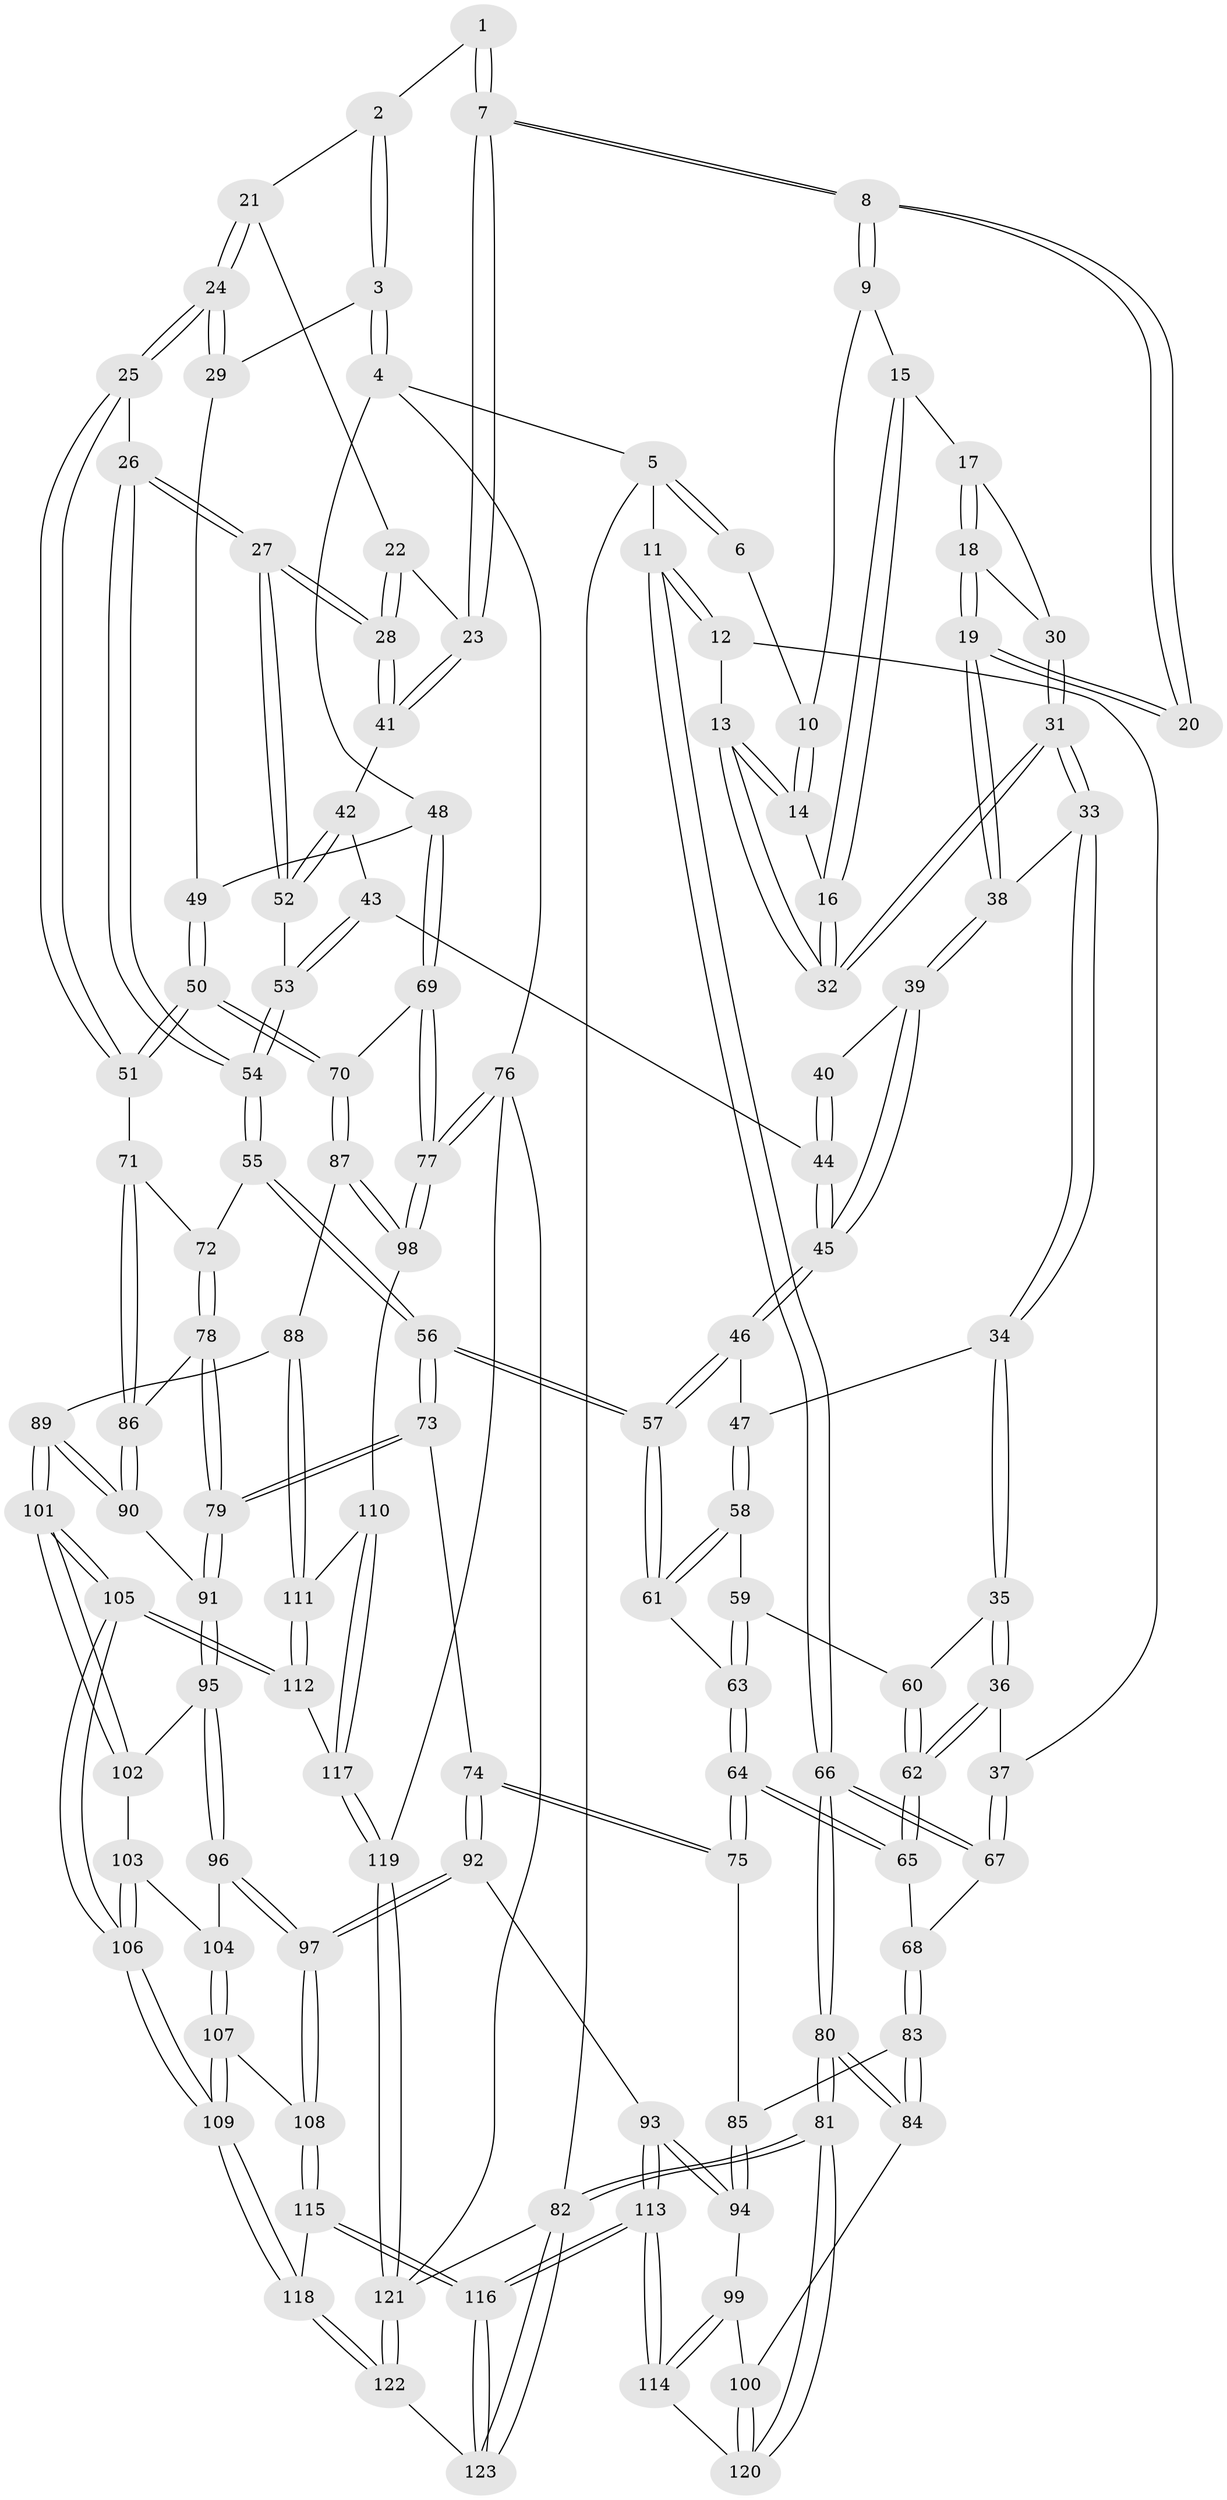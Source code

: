// coarse degree distribution, {3: 0.19117647058823528, 4: 0.45588235294117646, 5: 0.3088235294117647, 6: 0.029411764705882353, 2: 0.014705882352941176}
// Generated by graph-tools (version 1.1) at 2025/42/03/06/25 10:42:30]
// undirected, 123 vertices, 304 edges
graph export_dot {
graph [start="1"]
  node [color=gray90,style=filled];
  1 [pos="+0.3987425195446279+0"];
  2 [pos="+0.6674996241454312+0"];
  3 [pos="+1+0"];
  4 [pos="+1+0"];
  5 [pos="+0+0"];
  6 [pos="+0.2804160569098357+0"];
  7 [pos="+0.45431080964011994+0.12246208412222966"];
  8 [pos="+0.4333361830675988+0.12066836365257758"];
  9 [pos="+0.2785214807107802+0"];
  10 [pos="+0.2739220118415662+0"];
  11 [pos="+0+0"];
  12 [pos="+0.12474443997397236+0.06705790064945598"];
  13 [pos="+0.13333542747767066+0.06289070755455349"];
  14 [pos="+0.1861158937418648+0"];
  15 [pos="+0.28897683565065596+0"];
  16 [pos="+0.22594829005897518+0.08874597826581958"];
  17 [pos="+0.29116499270340324+0"];
  18 [pos="+0.3485049020584081+0.09175441238884563"];
  19 [pos="+0.35145518888458227+0.09652330844318907"];
  20 [pos="+0.42019351483804696+0.12240514500717731"];
  21 [pos="+0.6666476604686408+0"];
  22 [pos="+0.6401723907069382+0"];
  23 [pos="+0.45985344284867363+0.12479308210280884"];
  24 [pos="+0.6927990688888123+0.19215659640048158"];
  25 [pos="+0.6747995318795663+0.23812724793555493"];
  26 [pos="+0.6314222683211661+0.22357025778933529"];
  27 [pos="+0.6200882399204186+0.21551609887142983"];
  28 [pos="+0.5627743539465686+0.1660150728301858"];
  29 [pos="+0.737180315207+0.15111717296527252"];
  30 [pos="+0.27137919751649864+0.0741217923473022"];
  31 [pos="+0.2402277981541684+0.1385763885332421"];
  32 [pos="+0.2335774256288045+0.12976322644847493"];
  33 [pos="+0.24326484541288537+0.1507898409087051"];
  34 [pos="+0.1994567887474929+0.1899374116082196"];
  35 [pos="+0.09623239949302362+0.21362586839580316"];
  36 [pos="+0.05707397241690059+0.2099325384499455"];
  37 [pos="+0.047945510799300935+0.2072667395226717"];
  38 [pos="+0.2519134929838254+0.15282175765669764"];
  39 [pos="+0.29861244309544427+0.1898815031003115"];
  40 [pos="+0.38678671020716027+0.15402017795446418"];
  41 [pos="+0.46710278769368035+0.13180213406717894"];
  42 [pos="+0.4422439140288246+0.2014995578816768"];
  43 [pos="+0.36509434387625217+0.23880650453992236"];
  44 [pos="+0.3608294810973386+0.237114035374101"];
  45 [pos="+0.3184870869155172+0.24442506728205296"];
  46 [pos="+0.30924912531695314+0.26450903649475316"];
  47 [pos="+0.24364338615088807+0.269388166223097"];
  48 [pos="+1+0"];
  49 [pos="+0.8264679740463279+0.1210573642818578"];
  50 [pos="+0.9162941547790557+0.3906192236110313"];
  51 [pos="+0.7084597377558242+0.28887012153674224"];
  52 [pos="+0.4374512792232474+0.2665936057069053"];
  53 [pos="+0.4258313197441793+0.29592685629580645"];
  54 [pos="+0.4302691967392945+0.35713985511394003"];
  55 [pos="+0.42844102474970325+0.36181264370005173"];
  56 [pos="+0.36629506152710384+0.4028693988893442"];
  57 [pos="+0.3381372277948794+0.36146698137390504"];
  58 [pos="+0.23180371121388396+0.2906278762261341"];
  59 [pos="+0.19327801438411193+0.3007562714453531"];
  60 [pos="+0.17798634943343866+0.2959098427190677"];
  61 [pos="+0.24627252072996278+0.3246501543704306"];
  62 [pos="+0.14372229390138164+0.36417014514420293"];
  63 [pos="+0.2036469443808079+0.3772706147289623"];
  64 [pos="+0.19385247628355687+0.4086846589691254"];
  65 [pos="+0.14607425755795708+0.3810603884312648"];
  66 [pos="+0+0.13848811734015531"];
  67 [pos="+0.046318274239338486+0.20752628530055398"];
  68 [pos="+0.052875994476974185+0.40067165324424436"];
  69 [pos="+1+0.35662965297421734"];
  70 [pos="+0.9327031576349684+0.39936599686160107"];
  71 [pos="+0.6189218110279258+0.3861709687235648"];
  72 [pos="+0.5052039192874065+0.3972129191831975"];
  73 [pos="+0.3378205692002995+0.4696825856775529"];
  74 [pos="+0.327792537129359+0.47643132798120325"];
  75 [pos="+0.22059601030521317+0.4527128224377081"];
  76 [pos="+1+1"];
  77 [pos="+1+0.8264424025975982"];
  78 [pos="+0.5213484900627574+0.5146528427400188"];
  79 [pos="+0.4782289954525618+0.5403760213500522"];
  80 [pos="+0+0.6118233936718784"];
  81 [pos="+0+1"];
  82 [pos="+0+1"];
  83 [pos="+0+0.5228675049914149"];
  84 [pos="+0+0.6113364759318728"];
  85 [pos="+0.1166922354822239+0.5262180610256822"];
  86 [pos="+0.5972680700460783+0.5072879102695106"];
  87 [pos="+0.8553016552731545+0.5221115820792284"];
  88 [pos="+0.7999253983892523+0.5890342938089151"];
  89 [pos="+0.7423000419634085+0.6141038103438871"];
  90 [pos="+0.6620071685997423+0.5739321900114506"];
  91 [pos="+0.48970224854086764+0.6422944157230968"];
  92 [pos="+0.2891228728878218+0.669424913711753"];
  93 [pos="+0.27681975971196227+0.6743716909190057"];
  94 [pos="+0.21406465224752544+0.6584907691116163"];
  95 [pos="+0.48808232891057457+0.647978986884986"];
  96 [pos="+0.4814726207786015+0.661642690676161"];
  97 [pos="+0.4214421608724975+0.7317519551473661"];
  98 [pos="+1+0.781515388283236"];
  99 [pos="+0.06596159006997768+0.7052706193800036"];
  100 [pos="+0+0.6436991450834884"];
  101 [pos="+0.7297371795635174+0.6362492816715444"];
  102 [pos="+0.6621987225670342+0.6697025730708549"];
  103 [pos="+0.6056972034419194+0.7128256635572006"];
  104 [pos="+0.6043058462728813+0.7135531485698716"];
  105 [pos="+0.7056611608509317+0.8659856616810698"];
  106 [pos="+0.6946018090320757+0.8785295112488228"];
  107 [pos="+0.5770605177924032+0.7604917977144433"];
  108 [pos="+0.43495346072074786+0.7692939092672917"];
  109 [pos="+0.6822284195635236+0.8942426410051514"];
  110 [pos="+0.9358533351933807+0.788022198507694"];
  111 [pos="+0.8645320863912898+0.7172252989423782"];
  112 [pos="+0.772540461593627+0.8528226072926368"];
  113 [pos="+0.19017113779022057+0.8802260632134403"];
  114 [pos="+0.1734236333933004+0.8759332288718943"];
  115 [pos="+0.435313839490829+0.7794753891396936"];
  116 [pos="+0.2905184738162469+1"];
  117 [pos="+0.8801393232134128+0.863359577078439"];
  118 [pos="+0.6420619278642878+0.9832894701710843"];
  119 [pos="+0.8903218222434374+0.8935113243989818"];
  120 [pos="+0.12618210336358018+0.8846340236922776"];
  121 [pos="+0.8466032502893928+1"];
  122 [pos="+0.6349489787563095+1"];
  123 [pos="+0.3184454484048507+1"];
  1 -- 2;
  1 -- 7;
  1 -- 7;
  2 -- 3;
  2 -- 3;
  2 -- 21;
  3 -- 4;
  3 -- 4;
  3 -- 29;
  4 -- 5;
  4 -- 48;
  4 -- 76;
  5 -- 6;
  5 -- 6;
  5 -- 11;
  5 -- 82;
  6 -- 10;
  7 -- 8;
  7 -- 8;
  7 -- 23;
  7 -- 23;
  8 -- 9;
  8 -- 9;
  8 -- 20;
  8 -- 20;
  9 -- 10;
  9 -- 15;
  10 -- 14;
  10 -- 14;
  11 -- 12;
  11 -- 12;
  11 -- 66;
  11 -- 66;
  12 -- 13;
  12 -- 37;
  13 -- 14;
  13 -- 14;
  13 -- 32;
  13 -- 32;
  14 -- 16;
  15 -- 16;
  15 -- 16;
  15 -- 17;
  16 -- 32;
  16 -- 32;
  17 -- 18;
  17 -- 18;
  17 -- 30;
  18 -- 19;
  18 -- 19;
  18 -- 30;
  19 -- 20;
  19 -- 20;
  19 -- 38;
  19 -- 38;
  21 -- 22;
  21 -- 24;
  21 -- 24;
  22 -- 23;
  22 -- 28;
  22 -- 28;
  23 -- 41;
  23 -- 41;
  24 -- 25;
  24 -- 25;
  24 -- 29;
  24 -- 29;
  25 -- 26;
  25 -- 51;
  25 -- 51;
  26 -- 27;
  26 -- 27;
  26 -- 54;
  26 -- 54;
  27 -- 28;
  27 -- 28;
  27 -- 52;
  27 -- 52;
  28 -- 41;
  28 -- 41;
  29 -- 49;
  30 -- 31;
  30 -- 31;
  31 -- 32;
  31 -- 32;
  31 -- 33;
  31 -- 33;
  33 -- 34;
  33 -- 34;
  33 -- 38;
  34 -- 35;
  34 -- 35;
  34 -- 47;
  35 -- 36;
  35 -- 36;
  35 -- 60;
  36 -- 37;
  36 -- 62;
  36 -- 62;
  37 -- 67;
  37 -- 67;
  38 -- 39;
  38 -- 39;
  39 -- 40;
  39 -- 45;
  39 -- 45;
  40 -- 44;
  40 -- 44;
  41 -- 42;
  42 -- 43;
  42 -- 52;
  42 -- 52;
  43 -- 44;
  43 -- 53;
  43 -- 53;
  44 -- 45;
  44 -- 45;
  45 -- 46;
  45 -- 46;
  46 -- 47;
  46 -- 57;
  46 -- 57;
  47 -- 58;
  47 -- 58;
  48 -- 49;
  48 -- 69;
  48 -- 69;
  49 -- 50;
  49 -- 50;
  50 -- 51;
  50 -- 51;
  50 -- 70;
  50 -- 70;
  51 -- 71;
  52 -- 53;
  53 -- 54;
  53 -- 54;
  54 -- 55;
  54 -- 55;
  55 -- 56;
  55 -- 56;
  55 -- 72;
  56 -- 57;
  56 -- 57;
  56 -- 73;
  56 -- 73;
  57 -- 61;
  57 -- 61;
  58 -- 59;
  58 -- 61;
  58 -- 61;
  59 -- 60;
  59 -- 63;
  59 -- 63;
  60 -- 62;
  60 -- 62;
  61 -- 63;
  62 -- 65;
  62 -- 65;
  63 -- 64;
  63 -- 64;
  64 -- 65;
  64 -- 65;
  64 -- 75;
  64 -- 75;
  65 -- 68;
  66 -- 67;
  66 -- 67;
  66 -- 80;
  66 -- 80;
  67 -- 68;
  68 -- 83;
  68 -- 83;
  69 -- 70;
  69 -- 77;
  69 -- 77;
  70 -- 87;
  70 -- 87;
  71 -- 72;
  71 -- 86;
  71 -- 86;
  72 -- 78;
  72 -- 78;
  73 -- 74;
  73 -- 79;
  73 -- 79;
  74 -- 75;
  74 -- 75;
  74 -- 92;
  74 -- 92;
  75 -- 85;
  76 -- 77;
  76 -- 77;
  76 -- 119;
  76 -- 121;
  77 -- 98;
  77 -- 98;
  78 -- 79;
  78 -- 79;
  78 -- 86;
  79 -- 91;
  79 -- 91;
  80 -- 81;
  80 -- 81;
  80 -- 84;
  80 -- 84;
  81 -- 82;
  81 -- 82;
  81 -- 120;
  81 -- 120;
  82 -- 123;
  82 -- 123;
  82 -- 121;
  83 -- 84;
  83 -- 84;
  83 -- 85;
  84 -- 100;
  85 -- 94;
  85 -- 94;
  86 -- 90;
  86 -- 90;
  87 -- 88;
  87 -- 98;
  87 -- 98;
  88 -- 89;
  88 -- 111;
  88 -- 111;
  89 -- 90;
  89 -- 90;
  89 -- 101;
  89 -- 101;
  90 -- 91;
  91 -- 95;
  91 -- 95;
  92 -- 93;
  92 -- 97;
  92 -- 97;
  93 -- 94;
  93 -- 94;
  93 -- 113;
  93 -- 113;
  94 -- 99;
  95 -- 96;
  95 -- 96;
  95 -- 102;
  96 -- 97;
  96 -- 97;
  96 -- 104;
  97 -- 108;
  97 -- 108;
  98 -- 110;
  99 -- 100;
  99 -- 114;
  99 -- 114;
  100 -- 120;
  100 -- 120;
  101 -- 102;
  101 -- 102;
  101 -- 105;
  101 -- 105;
  102 -- 103;
  103 -- 104;
  103 -- 106;
  103 -- 106;
  104 -- 107;
  104 -- 107;
  105 -- 106;
  105 -- 106;
  105 -- 112;
  105 -- 112;
  106 -- 109;
  106 -- 109;
  107 -- 108;
  107 -- 109;
  107 -- 109;
  108 -- 115;
  108 -- 115;
  109 -- 118;
  109 -- 118;
  110 -- 111;
  110 -- 117;
  110 -- 117;
  111 -- 112;
  111 -- 112;
  112 -- 117;
  113 -- 114;
  113 -- 114;
  113 -- 116;
  113 -- 116;
  114 -- 120;
  115 -- 116;
  115 -- 116;
  115 -- 118;
  116 -- 123;
  116 -- 123;
  117 -- 119;
  117 -- 119;
  118 -- 122;
  118 -- 122;
  119 -- 121;
  119 -- 121;
  121 -- 122;
  121 -- 122;
  122 -- 123;
}
